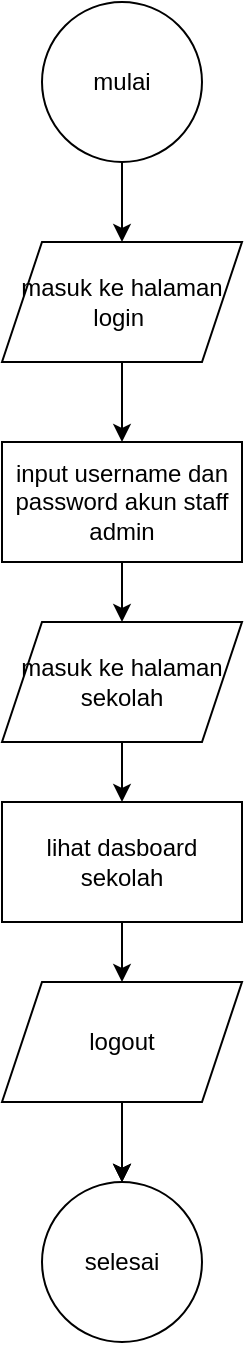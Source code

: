 <mxfile version="13.9.9" type="device"><diagram id="T5gsMcoqNfZ2pgMsqlsZ" name="Halaman-1"><mxGraphModel dx="1086" dy="798" grid="1" gridSize="10" guides="1" tooltips="1" connect="1" arrows="1" fold="1" page="1" pageScale="1" pageWidth="850" pageHeight="1100" math="0" shadow="0"><root><mxCell id="0"/><mxCell id="1" parent="0"/><mxCell id="vpnGtELprhfQnsfVYHpr-3" value="" style="edgeStyle=orthogonalEdgeStyle;rounded=0;orthogonalLoop=1;jettySize=auto;html=1;" edge="1" parent="1" source="vpnGtELprhfQnsfVYHpr-1" target="vpnGtELprhfQnsfVYHpr-2"><mxGeometry relative="1" as="geometry"/></mxCell><mxCell id="vpnGtELprhfQnsfVYHpr-1" value="mulai" style="ellipse;whiteSpace=wrap;html=1;aspect=fixed;" vertex="1" parent="1"><mxGeometry x="385" y="50" width="80" height="80" as="geometry"/></mxCell><mxCell id="vpnGtELprhfQnsfVYHpr-5" value="" style="edgeStyle=orthogonalEdgeStyle;rounded=0;orthogonalLoop=1;jettySize=auto;html=1;" edge="1" parent="1" source="vpnGtELprhfQnsfVYHpr-2" target="vpnGtELprhfQnsfVYHpr-4"><mxGeometry relative="1" as="geometry"/></mxCell><mxCell id="vpnGtELprhfQnsfVYHpr-2" value="masuk ke halaman login&amp;nbsp;" style="shape=parallelogram;perimeter=parallelogramPerimeter;whiteSpace=wrap;html=1;fixedSize=1;" vertex="1" parent="1"><mxGeometry x="365" y="170" width="120" height="60" as="geometry"/></mxCell><mxCell id="vpnGtELprhfQnsfVYHpr-7" value="" style="edgeStyle=orthogonalEdgeStyle;rounded=0;orthogonalLoop=1;jettySize=auto;html=1;" edge="1" parent="1" source="vpnGtELprhfQnsfVYHpr-4" target="vpnGtELprhfQnsfVYHpr-6"><mxGeometry relative="1" as="geometry"/></mxCell><mxCell id="vpnGtELprhfQnsfVYHpr-4" value="input username dan password akun staff admin" style="rounded=0;whiteSpace=wrap;html=1;" vertex="1" parent="1"><mxGeometry x="365" y="270" width="120" height="60" as="geometry"/></mxCell><mxCell id="vpnGtELprhfQnsfVYHpr-10" value="" style="edgeStyle=orthogonalEdgeStyle;rounded=0;orthogonalLoop=1;jettySize=auto;html=1;" edge="1" parent="1" source="vpnGtELprhfQnsfVYHpr-6"><mxGeometry relative="1" as="geometry"><mxPoint x="425" y="450" as="targetPoint"/></mxGeometry></mxCell><mxCell id="vpnGtELprhfQnsfVYHpr-6" value="masuk ke halaman sekolah" style="shape=parallelogram;perimeter=parallelogramPerimeter;whiteSpace=wrap;html=1;fixedSize=1;" vertex="1" parent="1"><mxGeometry x="365" y="360" width="120" height="60" as="geometry"/></mxCell><mxCell id="vpnGtELprhfQnsfVYHpr-18" value="" style="edgeStyle=orthogonalEdgeStyle;rounded=0;orthogonalLoop=1;jettySize=auto;html=1;" edge="1" parent="1" source="vpnGtELprhfQnsfVYHpr-11" target="vpnGtELprhfQnsfVYHpr-13"><mxGeometry relative="1" as="geometry"/></mxCell><mxCell id="vpnGtELprhfQnsfVYHpr-22" value="" style="edgeStyle=orthogonalEdgeStyle;rounded=0;orthogonalLoop=1;jettySize=auto;html=1;" edge="1" parent="1" source="vpnGtELprhfQnsfVYHpr-11" target="vpnGtELprhfQnsfVYHpr-13"><mxGeometry relative="1" as="geometry"/></mxCell><mxCell id="vpnGtELprhfQnsfVYHpr-24" value="" style="edgeStyle=orthogonalEdgeStyle;rounded=0;orthogonalLoop=1;jettySize=auto;html=1;" edge="1" parent="1" source="vpnGtELprhfQnsfVYHpr-11" target="vpnGtELprhfQnsfVYHpr-13"><mxGeometry relative="1" as="geometry"/></mxCell><mxCell id="vpnGtELprhfQnsfVYHpr-11" value="logout" style="shape=parallelogram;perimeter=parallelogramPerimeter;whiteSpace=wrap;html=1;fixedSize=1;" vertex="1" parent="1"><mxGeometry x="365" y="540" width="120" height="60" as="geometry"/></mxCell><mxCell id="vpnGtELprhfQnsfVYHpr-13" value="selesai" style="ellipse;whiteSpace=wrap;html=1;aspect=fixed;" vertex="1" parent="1"><mxGeometry x="385" y="640" width="80" height="80" as="geometry"/></mxCell><mxCell id="vpnGtELprhfQnsfVYHpr-25" value="" style="edgeStyle=orthogonalEdgeStyle;rounded=0;orthogonalLoop=1;jettySize=auto;html=1;" edge="1" parent="1" source="vpnGtELprhfQnsfVYHpr-15" target="vpnGtELprhfQnsfVYHpr-11"><mxGeometry relative="1" as="geometry"/></mxCell><mxCell id="vpnGtELprhfQnsfVYHpr-15" value="lihat dasboard sekolah" style="rounded=0;whiteSpace=wrap;html=1;" vertex="1" parent="1"><mxGeometry x="365" y="450" width="120" height="60" as="geometry"/></mxCell></root></mxGraphModel></diagram></mxfile>